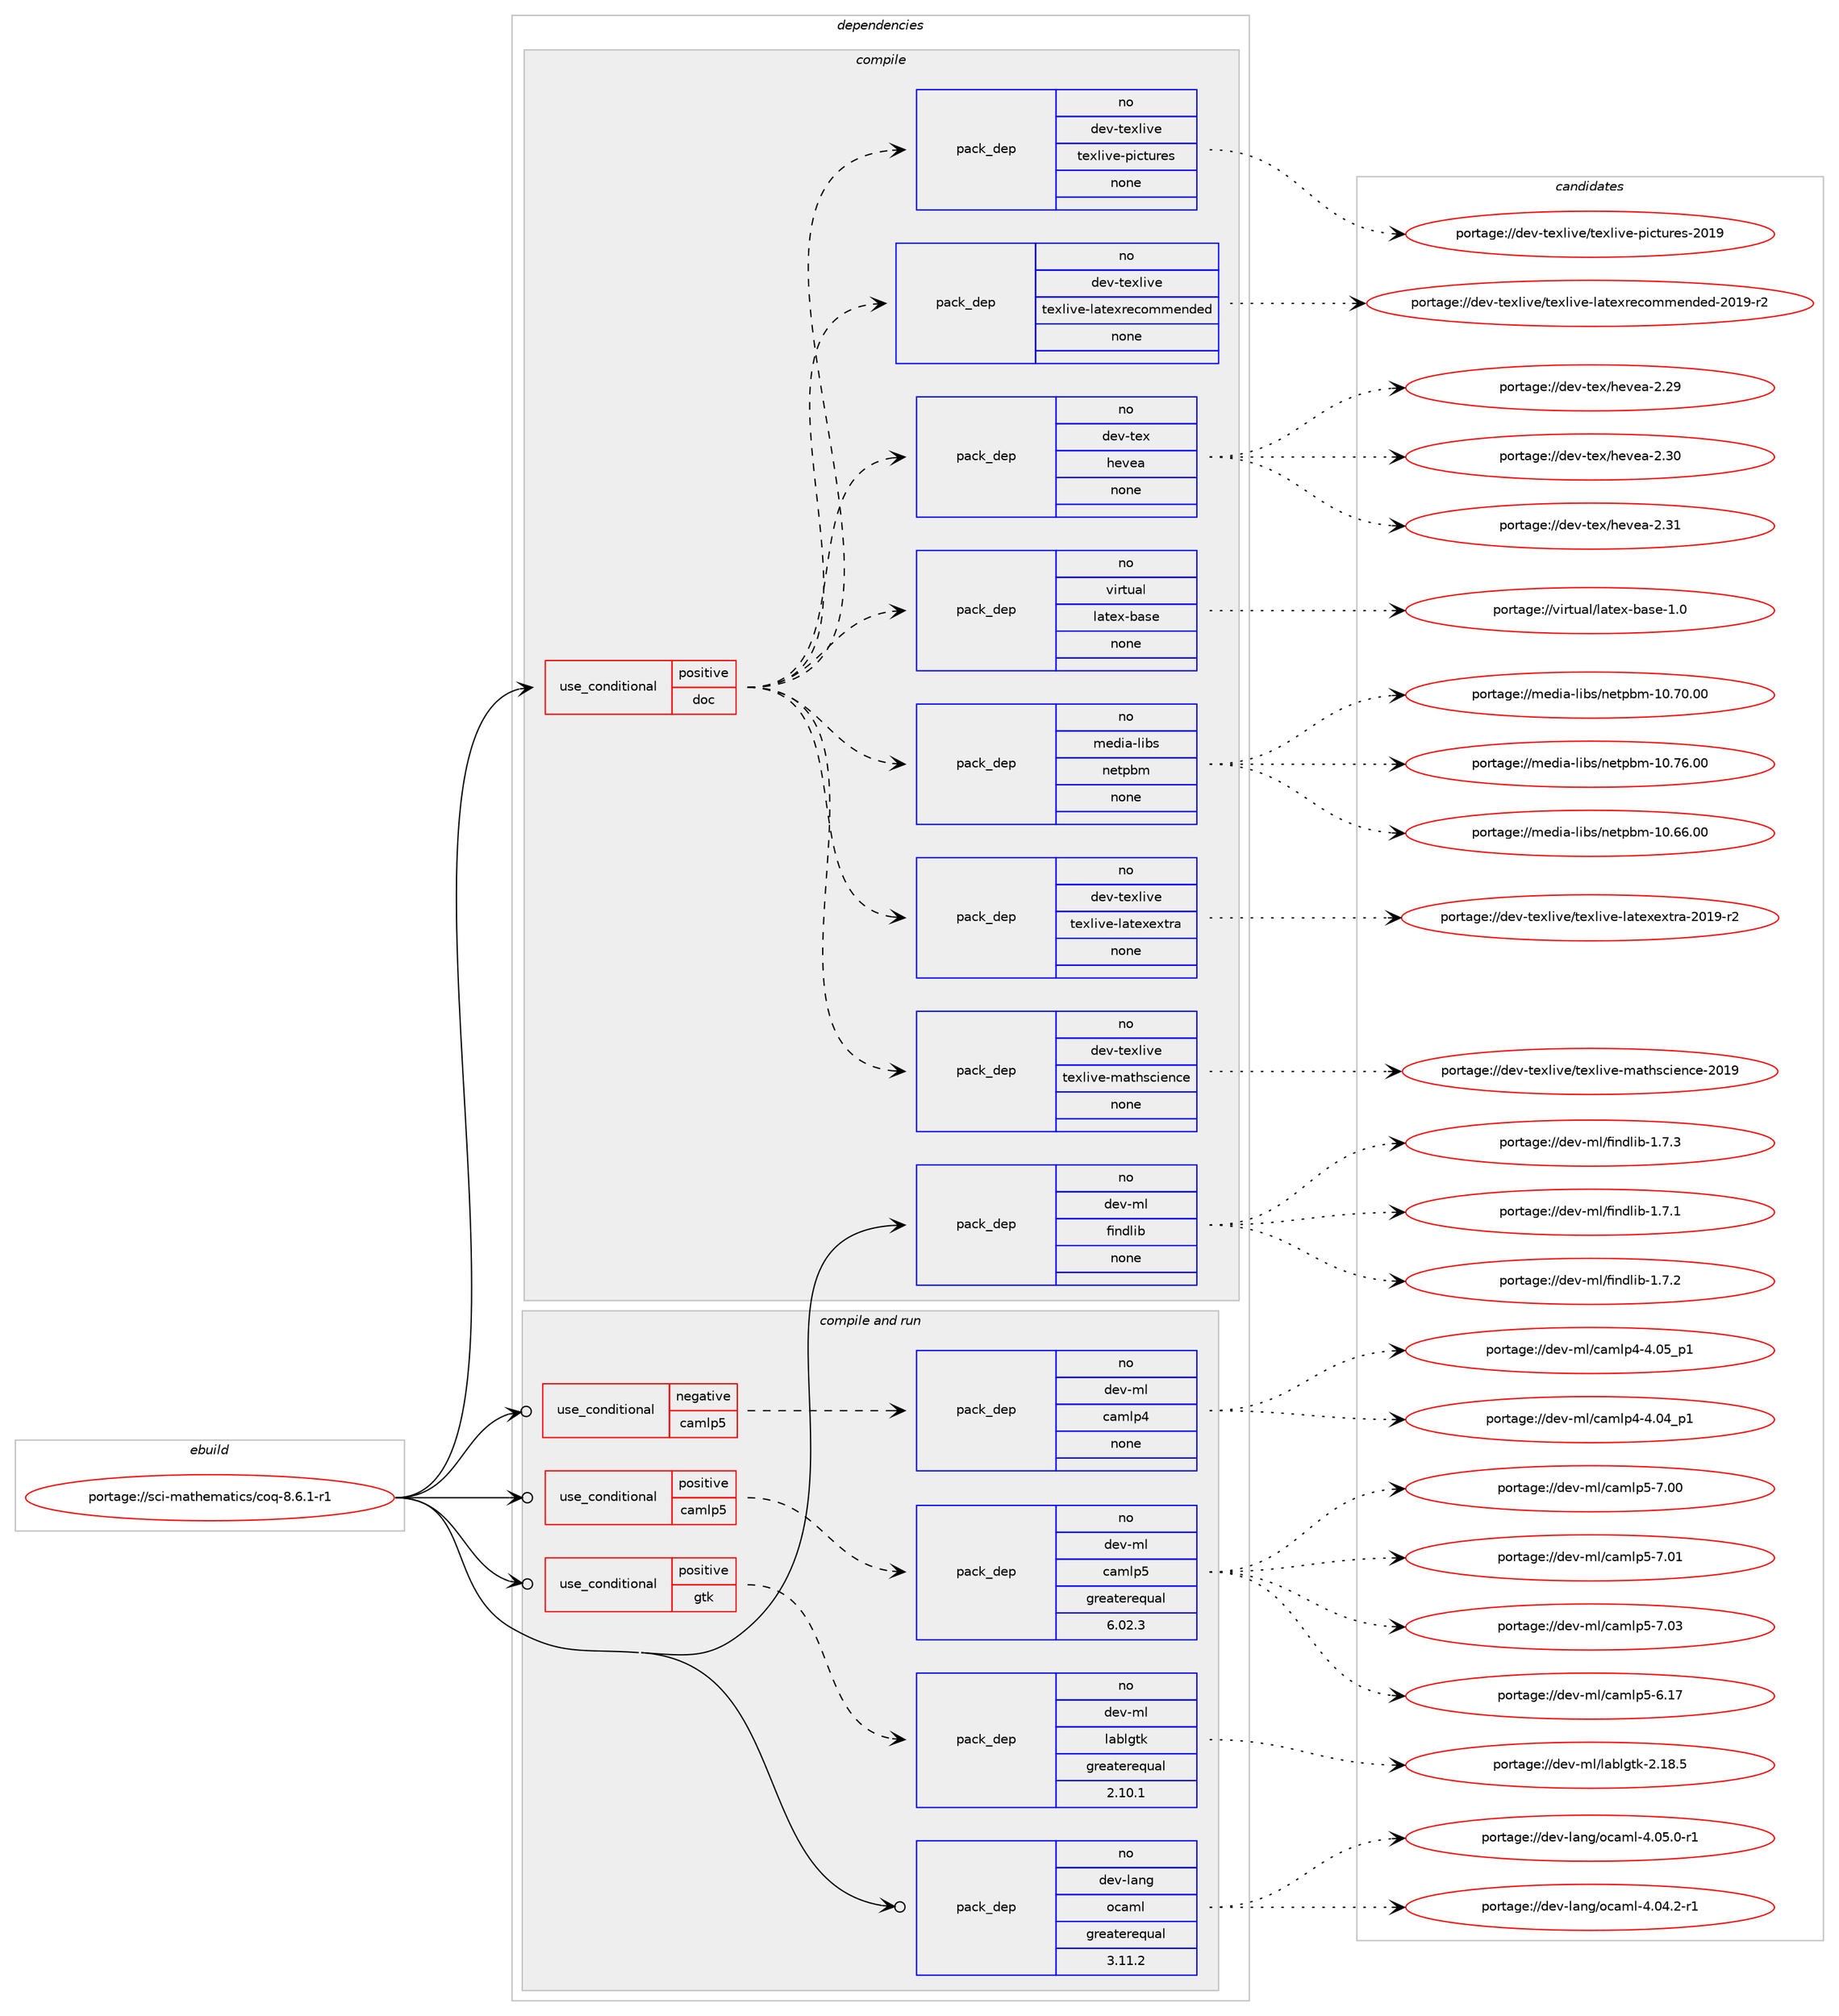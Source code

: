 digraph prolog {

# *************
# Graph options
# *************

newrank=true;
concentrate=true;
compound=true;
graph [rankdir=LR,fontname=Helvetica,fontsize=10,ranksep=1.5];#, ranksep=2.5, nodesep=0.2];
edge  [arrowhead=vee];
node  [fontname=Helvetica,fontsize=10];

# **********
# The ebuild
# **********

subgraph cluster_leftcol {
color=gray;
rank=same;
label=<<i>ebuild</i>>;
id [label="portage://sci-mathematics/coq-8.6.1-r1", color=red, width=4, href="../sci-mathematics/coq-8.6.1-r1.svg"];
}

# ****************
# The dependencies
# ****************

subgraph cluster_midcol {
color=gray;
label=<<i>dependencies</i>>;
subgraph cluster_compile {
fillcolor="#eeeeee";
style=filled;
label=<<i>compile</i>>;
subgraph cond97493 {
dependency393985 [label=<<TABLE BORDER="0" CELLBORDER="1" CELLSPACING="0" CELLPADDING="4"><TR><TD ROWSPAN="3" CELLPADDING="10">use_conditional</TD></TR><TR><TD>positive</TD></TR><TR><TD>doc</TD></TR></TABLE>>, shape=none, color=red];
subgraph pack289798 {
dependency393986 [label=<<TABLE BORDER="0" CELLBORDER="1" CELLSPACING="0" CELLPADDING="4" WIDTH="220"><TR><TD ROWSPAN="6" CELLPADDING="30">pack_dep</TD></TR><TR><TD WIDTH="110">no</TD></TR><TR><TD>media-libs</TD></TR><TR><TD>netpbm</TD></TR><TR><TD>none</TD></TR><TR><TD></TD></TR></TABLE>>, shape=none, color=blue];
}
dependency393985:e -> dependency393986:w [weight=20,style="dashed",arrowhead="vee"];
subgraph pack289799 {
dependency393987 [label=<<TABLE BORDER="0" CELLBORDER="1" CELLSPACING="0" CELLPADDING="4" WIDTH="220"><TR><TD ROWSPAN="6" CELLPADDING="30">pack_dep</TD></TR><TR><TD WIDTH="110">no</TD></TR><TR><TD>virtual</TD></TR><TR><TD>latex-base</TD></TR><TR><TD>none</TD></TR><TR><TD></TD></TR></TABLE>>, shape=none, color=blue];
}
dependency393985:e -> dependency393987:w [weight=20,style="dashed",arrowhead="vee"];
subgraph pack289800 {
dependency393988 [label=<<TABLE BORDER="0" CELLBORDER="1" CELLSPACING="0" CELLPADDING="4" WIDTH="220"><TR><TD ROWSPAN="6" CELLPADDING="30">pack_dep</TD></TR><TR><TD WIDTH="110">no</TD></TR><TR><TD>dev-tex</TD></TR><TR><TD>hevea</TD></TR><TR><TD>none</TD></TR><TR><TD></TD></TR></TABLE>>, shape=none, color=blue];
}
dependency393985:e -> dependency393988:w [weight=20,style="dashed",arrowhead="vee"];
subgraph pack289801 {
dependency393989 [label=<<TABLE BORDER="0" CELLBORDER="1" CELLSPACING="0" CELLPADDING="4" WIDTH="220"><TR><TD ROWSPAN="6" CELLPADDING="30">pack_dep</TD></TR><TR><TD WIDTH="110">no</TD></TR><TR><TD>dev-texlive</TD></TR><TR><TD>texlive-latexrecommended</TD></TR><TR><TD>none</TD></TR><TR><TD></TD></TR></TABLE>>, shape=none, color=blue];
}
dependency393985:e -> dependency393989:w [weight=20,style="dashed",arrowhead="vee"];
subgraph pack289802 {
dependency393990 [label=<<TABLE BORDER="0" CELLBORDER="1" CELLSPACING="0" CELLPADDING="4" WIDTH="220"><TR><TD ROWSPAN="6" CELLPADDING="30">pack_dep</TD></TR><TR><TD WIDTH="110">no</TD></TR><TR><TD>dev-texlive</TD></TR><TR><TD>texlive-pictures</TD></TR><TR><TD>none</TD></TR><TR><TD></TD></TR></TABLE>>, shape=none, color=blue];
}
dependency393985:e -> dependency393990:w [weight=20,style="dashed",arrowhead="vee"];
subgraph pack289803 {
dependency393991 [label=<<TABLE BORDER="0" CELLBORDER="1" CELLSPACING="0" CELLPADDING="4" WIDTH="220"><TR><TD ROWSPAN="6" CELLPADDING="30">pack_dep</TD></TR><TR><TD WIDTH="110">no</TD></TR><TR><TD>dev-texlive</TD></TR><TR><TD>texlive-mathscience</TD></TR><TR><TD>none</TD></TR><TR><TD></TD></TR></TABLE>>, shape=none, color=blue];
}
dependency393985:e -> dependency393991:w [weight=20,style="dashed",arrowhead="vee"];
subgraph pack289804 {
dependency393992 [label=<<TABLE BORDER="0" CELLBORDER="1" CELLSPACING="0" CELLPADDING="4" WIDTH="220"><TR><TD ROWSPAN="6" CELLPADDING="30">pack_dep</TD></TR><TR><TD WIDTH="110">no</TD></TR><TR><TD>dev-texlive</TD></TR><TR><TD>texlive-latexextra</TD></TR><TR><TD>none</TD></TR><TR><TD></TD></TR></TABLE>>, shape=none, color=blue];
}
dependency393985:e -> dependency393992:w [weight=20,style="dashed",arrowhead="vee"];
}
id:e -> dependency393985:w [weight=20,style="solid",arrowhead="vee"];
subgraph pack289805 {
dependency393993 [label=<<TABLE BORDER="0" CELLBORDER="1" CELLSPACING="0" CELLPADDING="4" WIDTH="220"><TR><TD ROWSPAN="6" CELLPADDING="30">pack_dep</TD></TR><TR><TD WIDTH="110">no</TD></TR><TR><TD>dev-ml</TD></TR><TR><TD>findlib</TD></TR><TR><TD>none</TD></TR><TR><TD></TD></TR></TABLE>>, shape=none, color=blue];
}
id:e -> dependency393993:w [weight=20,style="solid",arrowhead="vee"];
}
subgraph cluster_compileandrun {
fillcolor="#eeeeee";
style=filled;
label=<<i>compile and run</i>>;
subgraph cond97494 {
dependency393994 [label=<<TABLE BORDER="0" CELLBORDER="1" CELLSPACING="0" CELLPADDING="4"><TR><TD ROWSPAN="3" CELLPADDING="10">use_conditional</TD></TR><TR><TD>negative</TD></TR><TR><TD>camlp5</TD></TR></TABLE>>, shape=none, color=red];
subgraph pack289806 {
dependency393995 [label=<<TABLE BORDER="0" CELLBORDER="1" CELLSPACING="0" CELLPADDING="4" WIDTH="220"><TR><TD ROWSPAN="6" CELLPADDING="30">pack_dep</TD></TR><TR><TD WIDTH="110">no</TD></TR><TR><TD>dev-ml</TD></TR><TR><TD>camlp4</TD></TR><TR><TD>none</TD></TR><TR><TD></TD></TR></TABLE>>, shape=none, color=blue];
}
dependency393994:e -> dependency393995:w [weight=20,style="dashed",arrowhead="vee"];
}
id:e -> dependency393994:w [weight=20,style="solid",arrowhead="odotvee"];
subgraph cond97495 {
dependency393996 [label=<<TABLE BORDER="0" CELLBORDER="1" CELLSPACING="0" CELLPADDING="4"><TR><TD ROWSPAN="3" CELLPADDING="10">use_conditional</TD></TR><TR><TD>positive</TD></TR><TR><TD>camlp5</TD></TR></TABLE>>, shape=none, color=red];
subgraph pack289807 {
dependency393997 [label=<<TABLE BORDER="0" CELLBORDER="1" CELLSPACING="0" CELLPADDING="4" WIDTH="220"><TR><TD ROWSPAN="6" CELLPADDING="30">pack_dep</TD></TR><TR><TD WIDTH="110">no</TD></TR><TR><TD>dev-ml</TD></TR><TR><TD>camlp5</TD></TR><TR><TD>greaterequal</TD></TR><TR><TD>6.02.3</TD></TR></TABLE>>, shape=none, color=blue];
}
dependency393996:e -> dependency393997:w [weight=20,style="dashed",arrowhead="vee"];
}
id:e -> dependency393996:w [weight=20,style="solid",arrowhead="odotvee"];
subgraph cond97496 {
dependency393998 [label=<<TABLE BORDER="0" CELLBORDER="1" CELLSPACING="0" CELLPADDING="4"><TR><TD ROWSPAN="3" CELLPADDING="10">use_conditional</TD></TR><TR><TD>positive</TD></TR><TR><TD>gtk</TD></TR></TABLE>>, shape=none, color=red];
subgraph pack289808 {
dependency393999 [label=<<TABLE BORDER="0" CELLBORDER="1" CELLSPACING="0" CELLPADDING="4" WIDTH="220"><TR><TD ROWSPAN="6" CELLPADDING="30">pack_dep</TD></TR><TR><TD WIDTH="110">no</TD></TR><TR><TD>dev-ml</TD></TR><TR><TD>lablgtk</TD></TR><TR><TD>greaterequal</TD></TR><TR><TD>2.10.1</TD></TR></TABLE>>, shape=none, color=blue];
}
dependency393998:e -> dependency393999:w [weight=20,style="dashed",arrowhead="vee"];
}
id:e -> dependency393998:w [weight=20,style="solid",arrowhead="odotvee"];
subgraph pack289809 {
dependency394000 [label=<<TABLE BORDER="0" CELLBORDER="1" CELLSPACING="0" CELLPADDING="4" WIDTH="220"><TR><TD ROWSPAN="6" CELLPADDING="30">pack_dep</TD></TR><TR><TD WIDTH="110">no</TD></TR><TR><TD>dev-lang</TD></TR><TR><TD>ocaml</TD></TR><TR><TD>greaterequal</TD></TR><TR><TD>3.11.2</TD></TR></TABLE>>, shape=none, color=blue];
}
id:e -> dependency394000:w [weight=20,style="solid",arrowhead="odotvee"];
}
subgraph cluster_run {
fillcolor="#eeeeee";
style=filled;
label=<<i>run</i>>;
}
}

# **************
# The candidates
# **************

subgraph cluster_choices {
rank=same;
color=gray;
label=<<i>candidates</i>>;

subgraph choice289798 {
color=black;
nodesep=1;
choiceportage1091011001059745108105981154711010111611298109454948465454464848 [label="portage://media-libs/netpbm-10.66.00", color=red, width=4,href="../media-libs/netpbm-10.66.00.svg"];
choiceportage1091011001059745108105981154711010111611298109454948465548464848 [label="portage://media-libs/netpbm-10.70.00", color=red, width=4,href="../media-libs/netpbm-10.70.00.svg"];
choiceportage1091011001059745108105981154711010111611298109454948465554464848 [label="portage://media-libs/netpbm-10.76.00", color=red, width=4,href="../media-libs/netpbm-10.76.00.svg"];
dependency393986:e -> choiceportage1091011001059745108105981154711010111611298109454948465454464848:w [style=dotted,weight="100"];
dependency393986:e -> choiceportage1091011001059745108105981154711010111611298109454948465548464848:w [style=dotted,weight="100"];
dependency393986:e -> choiceportage1091011001059745108105981154711010111611298109454948465554464848:w [style=dotted,weight="100"];
}
subgraph choice289799 {
color=black;
nodesep=1;
choiceportage11810511411611797108471089711610112045989711510145494648 [label="portage://virtual/latex-base-1.0", color=red, width=4,href="../virtual/latex-base-1.0.svg"];
dependency393987:e -> choiceportage11810511411611797108471089711610112045989711510145494648:w [style=dotted,weight="100"];
}
subgraph choice289800 {
color=black;
nodesep=1;
choiceportage1001011184511610112047104101118101974550465057 [label="portage://dev-tex/hevea-2.29", color=red, width=4,href="../dev-tex/hevea-2.29.svg"];
choiceportage1001011184511610112047104101118101974550465148 [label="portage://dev-tex/hevea-2.30", color=red, width=4,href="../dev-tex/hevea-2.30.svg"];
choiceportage1001011184511610112047104101118101974550465149 [label="portage://dev-tex/hevea-2.31", color=red, width=4,href="../dev-tex/hevea-2.31.svg"];
dependency393988:e -> choiceportage1001011184511610112047104101118101974550465057:w [style=dotted,weight="100"];
dependency393988:e -> choiceportage1001011184511610112047104101118101974550465148:w [style=dotted,weight="100"];
dependency393988:e -> choiceportage1001011184511610112047104101118101974550465149:w [style=dotted,weight="100"];
}
subgraph choice289801 {
color=black;
nodesep=1;
choiceportage100101118451161011201081051181014711610112010810511810145108971161011201141019911110910910111010010110045504849574511450 [label="portage://dev-texlive/texlive-latexrecommended-2019-r2", color=red, width=4,href="../dev-texlive/texlive-latexrecommended-2019-r2.svg"];
dependency393989:e -> choiceportage100101118451161011201081051181014711610112010810511810145108971161011201141019911110910910111010010110045504849574511450:w [style=dotted,weight="100"];
}
subgraph choice289802 {
color=black;
nodesep=1;
choiceportage100101118451161011201081051181014711610112010810511810145112105991161171141011154550484957 [label="portage://dev-texlive/texlive-pictures-2019", color=red, width=4,href="../dev-texlive/texlive-pictures-2019.svg"];
dependency393990:e -> choiceportage100101118451161011201081051181014711610112010810511810145112105991161171141011154550484957:w [style=dotted,weight="100"];
}
subgraph choice289803 {
color=black;
nodesep=1;
choiceportage1001011184511610112010810511810147116101120108105118101451099711610411599105101110991014550484957 [label="portage://dev-texlive/texlive-mathscience-2019", color=red, width=4,href="../dev-texlive/texlive-mathscience-2019.svg"];
dependency393991:e -> choiceportage1001011184511610112010810511810147116101120108105118101451099711610411599105101110991014550484957:w [style=dotted,weight="100"];
}
subgraph choice289804 {
color=black;
nodesep=1;
choiceportage100101118451161011201081051181014711610112010810511810145108971161011201011201161149745504849574511450 [label="portage://dev-texlive/texlive-latexextra-2019-r2", color=red, width=4,href="../dev-texlive/texlive-latexextra-2019-r2.svg"];
dependency393992:e -> choiceportage100101118451161011201081051181014711610112010810511810145108971161011201011201161149745504849574511450:w [style=dotted,weight="100"];
}
subgraph choice289805 {
color=black;
nodesep=1;
choiceportage100101118451091084710210511010010810598454946554649 [label="portage://dev-ml/findlib-1.7.1", color=red, width=4,href="../dev-ml/findlib-1.7.1.svg"];
choiceportage100101118451091084710210511010010810598454946554650 [label="portage://dev-ml/findlib-1.7.2", color=red, width=4,href="../dev-ml/findlib-1.7.2.svg"];
choiceportage100101118451091084710210511010010810598454946554651 [label="portage://dev-ml/findlib-1.7.3", color=red, width=4,href="../dev-ml/findlib-1.7.3.svg"];
dependency393993:e -> choiceportage100101118451091084710210511010010810598454946554649:w [style=dotted,weight="100"];
dependency393993:e -> choiceportage100101118451091084710210511010010810598454946554650:w [style=dotted,weight="100"];
dependency393993:e -> choiceportage100101118451091084710210511010010810598454946554651:w [style=dotted,weight="100"];
}
subgraph choice289806 {
color=black;
nodesep=1;
choiceportage100101118451091084799971091081125245524648529511249 [label="portage://dev-ml/camlp4-4.04_p1", color=red, width=4,href="../dev-ml/camlp4-4.04_p1.svg"];
choiceportage100101118451091084799971091081125245524648539511249 [label="portage://dev-ml/camlp4-4.05_p1", color=red, width=4,href="../dev-ml/camlp4-4.05_p1.svg"];
dependency393995:e -> choiceportage100101118451091084799971091081125245524648529511249:w [style=dotted,weight="100"];
dependency393995:e -> choiceportage100101118451091084799971091081125245524648539511249:w [style=dotted,weight="100"];
}
subgraph choice289807 {
color=black;
nodesep=1;
choiceportage10010111845109108479997109108112534554464955 [label="portage://dev-ml/camlp5-6.17", color=red, width=4,href="../dev-ml/camlp5-6.17.svg"];
choiceportage10010111845109108479997109108112534555464848 [label="portage://dev-ml/camlp5-7.00", color=red, width=4,href="../dev-ml/camlp5-7.00.svg"];
choiceportage10010111845109108479997109108112534555464849 [label="portage://dev-ml/camlp5-7.01", color=red, width=4,href="../dev-ml/camlp5-7.01.svg"];
choiceportage10010111845109108479997109108112534555464851 [label="portage://dev-ml/camlp5-7.03", color=red, width=4,href="../dev-ml/camlp5-7.03.svg"];
dependency393997:e -> choiceportage10010111845109108479997109108112534554464955:w [style=dotted,weight="100"];
dependency393997:e -> choiceportage10010111845109108479997109108112534555464848:w [style=dotted,weight="100"];
dependency393997:e -> choiceportage10010111845109108479997109108112534555464849:w [style=dotted,weight="100"];
dependency393997:e -> choiceportage10010111845109108479997109108112534555464851:w [style=dotted,weight="100"];
}
subgraph choice289808 {
color=black;
nodesep=1;
choiceportage1001011184510910847108979810810311610745504649564653 [label="portage://dev-ml/lablgtk-2.18.5", color=red, width=4,href="../dev-ml/lablgtk-2.18.5.svg"];
dependency393999:e -> choiceportage1001011184510910847108979810810311610745504649564653:w [style=dotted,weight="100"];
}
subgraph choice289809 {
color=black;
nodesep=1;
choiceportage1001011184510897110103471119997109108455246485246504511449 [label="portage://dev-lang/ocaml-4.04.2-r1", color=red, width=4,href="../dev-lang/ocaml-4.04.2-r1.svg"];
choiceportage1001011184510897110103471119997109108455246485346484511449 [label="portage://dev-lang/ocaml-4.05.0-r1", color=red, width=4,href="../dev-lang/ocaml-4.05.0-r1.svg"];
dependency394000:e -> choiceportage1001011184510897110103471119997109108455246485246504511449:w [style=dotted,weight="100"];
dependency394000:e -> choiceportage1001011184510897110103471119997109108455246485346484511449:w [style=dotted,weight="100"];
}
}

}
